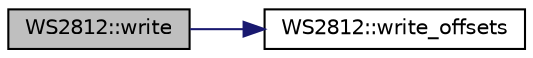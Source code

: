 digraph "WS2812::write"
{
  edge [fontname="Helvetica",fontsize="10",labelfontname="Helvetica",labelfontsize="10"];
  node [fontname="Helvetica",fontsize="10",shape=record];
  rankdir="LR";
  Node13 [label="WS2812::write",height=0.2,width=0.4,color="black", fillcolor="grey75", style="filled", fontcolor="black"];
  Node13 -> Node14 [color="midnightblue",fontsize="10",style="solid",fontname="Helvetica"];
  Node14 [label="WS2812::write_offsets",height=0.2,width=0.4,color="black", fillcolor="white", style="filled",URL="$class_w_s2812.html#a578fd0b278445bd6f84e260a69b18a68"];
}
